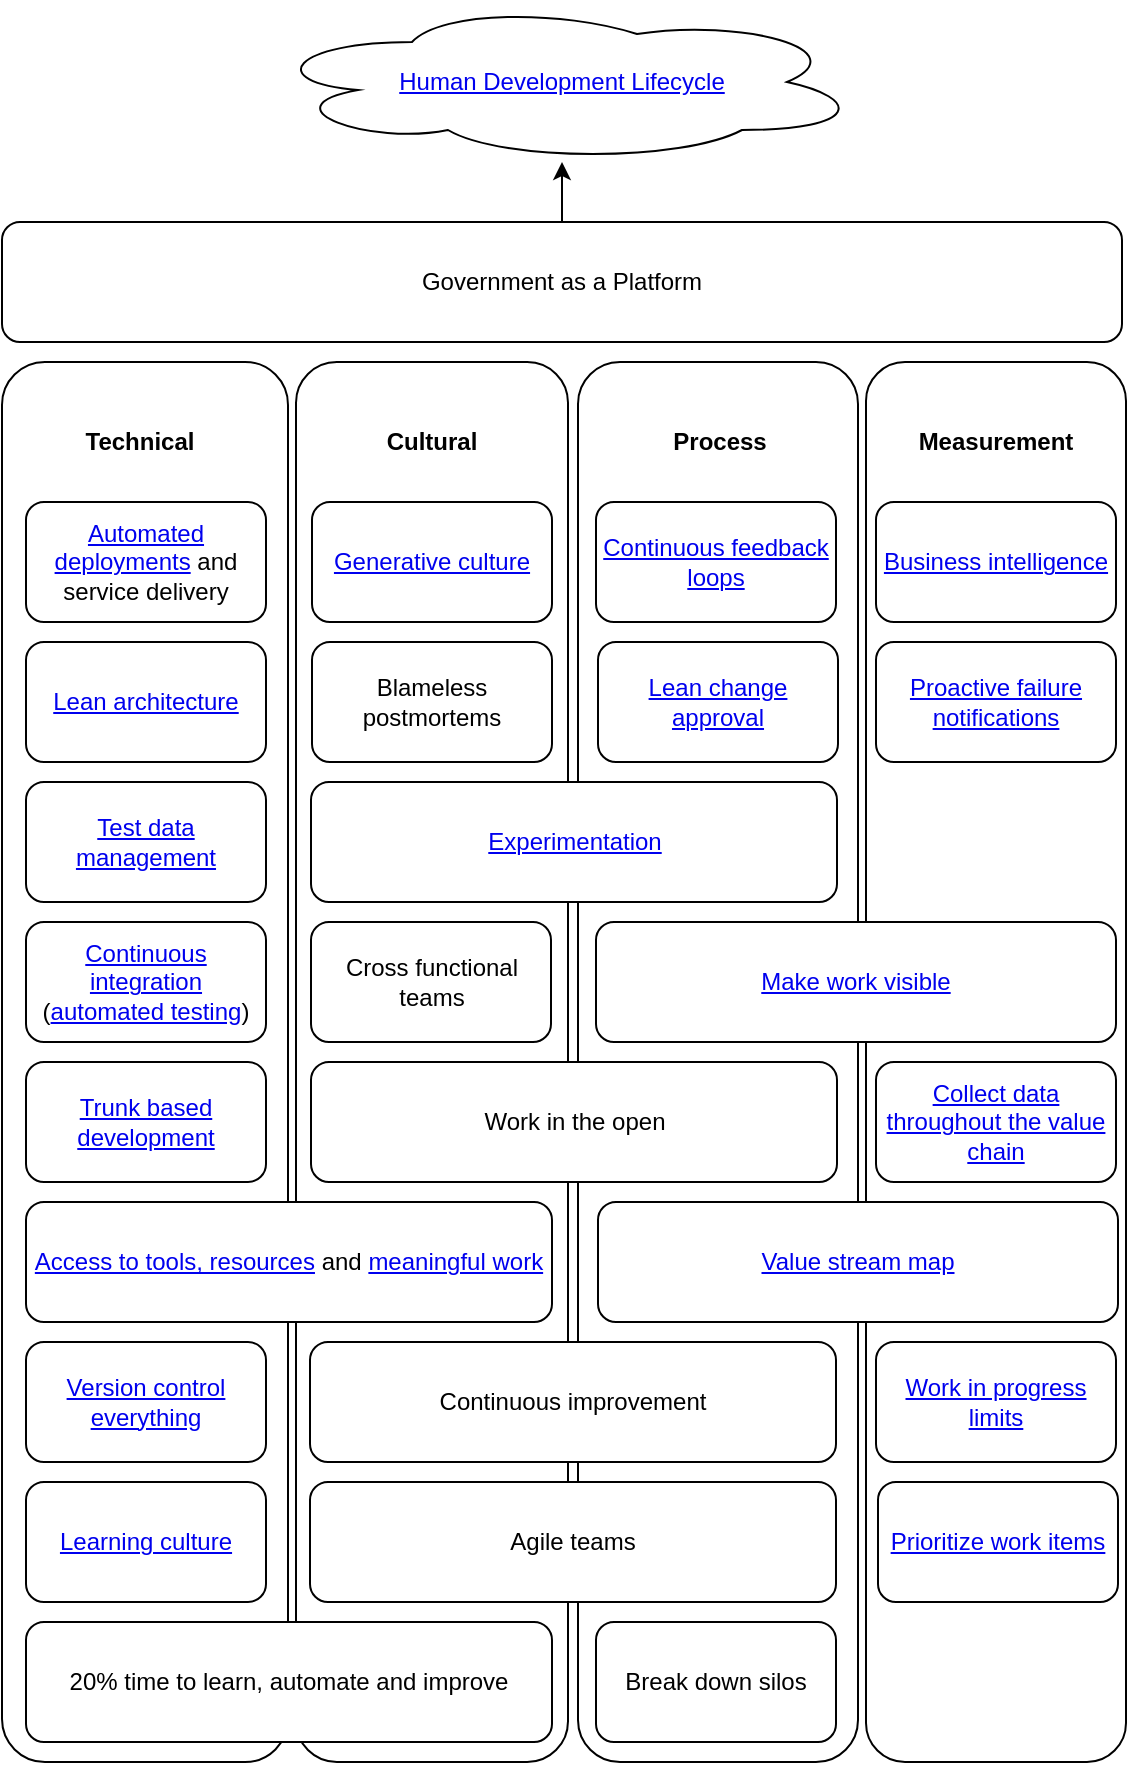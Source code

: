 <?xml version="1.0" encoding="UTF-8"?>
<mxfile version="12.2.4" pages="1">
  <diagram id="-bk_C6BWtBluzct1Dt5Y" name="Page-1">
    <mxGraphModel dx="1408" dy="772" grid="1" gridSize="10" guides="1" tooltips="1" connect="1" arrows="1" fold="1" page="1" pageScale="1" pageWidth="850" pageHeight="1100" math="0" shadow="0">
      <root>
        <mxCell id="0"/>
        <mxCell id="1" parent="0"/>
        <mxCell id="78hapkpqb7R9faJW3Deu-1" value="" style="rounded=1;whiteSpace=wrap;html=1;fontStyle=1" parent="1" vertex="1">
          <mxGeometry x="287" y="250" width="136" height="700" as="geometry"/>
        </mxCell>
        <mxCell id="78hapkpqb7R9faJW3Deu-2" value="" style="rounded=1;whiteSpace=wrap;html=1;fontStyle=1" parent="1" vertex="1">
          <mxGeometry x="140" y="250" width="143" height="700" as="geometry"/>
        </mxCell>
        <mxCell id="78hapkpqb7R9faJW3Deu-3" value="" style="rounded=1;whiteSpace=wrap;html=1;fontStyle=1" parent="1" vertex="1">
          <mxGeometry x="428" y="250" width="140" height="700" as="geometry"/>
        </mxCell>
        <mxCell id="78hapkpqb7R9faJW3Deu-4" value="" style="rounded=1;whiteSpace=wrap;html=1;fontStyle=1" parent="1" vertex="1">
          <mxGeometry x="572" y="250" width="130" height="700" as="geometry"/>
        </mxCell>
        <mxCell id="78hapkpqb7R9faJW3Deu-5" value="20% time to learn, automate and improve" style="rounded=1;whiteSpace=wrap;html=1;" parent="1" vertex="1">
          <mxGeometry x="152" y="880" width="263" height="60" as="geometry"/>
        </mxCell>
        <mxCell id="78hapkpqb7R9faJW3Deu-6" value="&lt;a href=&quot;https://cloud.google.com/solutions/devops/devops-tech-teams-empowered-to-choose-tools&quot;&gt;Access to tools, resources&lt;/a&gt; and &lt;a href=&quot;https://cloud.google.com/solutions/devops/devops-culture-job-satisfaction&quot;&gt;meaningful work&lt;/a&gt;" style="rounded=1;whiteSpace=wrap;html=1;" parent="1" vertex="1">
          <mxGeometry x="152" y="670" width="263" height="60" as="geometry"/>
        </mxCell>
        <mxCell id="78hapkpqb7R9faJW3Deu-7" value="Work in the open" style="rounded=1;whiteSpace=wrap;html=1;" parent="1" vertex="1">
          <mxGeometry x="294.5" y="600" width="263" height="60" as="geometry"/>
        </mxCell>
        <mxCell id="78hapkpqb7R9faJW3Deu-8" value="Agile teams" style="rounded=1;whiteSpace=wrap;html=1;" parent="1" vertex="1">
          <mxGeometry x="294" y="810" width="263" height="60" as="geometry"/>
        </mxCell>
        <mxCell id="78hapkpqb7R9faJW3Deu-9" value="&lt;a href=&quot;https://cloud.google.com/solutions/devops/devops-process-team-experimentation&quot;&gt;Experimentation&lt;/a&gt;" style="rounded=1;whiteSpace=wrap;html=1;" parent="1" vertex="1">
          <mxGeometry x="294.5" y="460" width="263" height="60" as="geometry"/>
        </mxCell>
        <mxCell id="78hapkpqb7R9faJW3Deu-10" value="&lt;a href=&quot;https://cloud.google.com/solutions/devops/devops-measurement-monitoring-systems&quot;&gt;Business intelligence&lt;/a&gt;" style="rounded=1;whiteSpace=wrap;html=1;" parent="1" vertex="1">
          <mxGeometry x="577" y="320" width="120" height="60" as="geometry"/>
        </mxCell>
        <mxCell id="78hapkpqb7R9faJW3Deu-11" value="&lt;a href=&quot;https://cloud.google.com/solutions/devops/devops-measurement-proactive-failure-notification&quot;&gt;Proactive failure notifications&lt;/a&gt;" style="rounded=1;whiteSpace=wrap;html=1;" parent="1" vertex="1">
          <mxGeometry x="577" y="390" width="120" height="60" as="geometry"/>
        </mxCell>
        <mxCell id="78hapkpqb7R9faJW3Deu-12" value="&lt;a href=&quot;https://cloud.google.com/solutions/devops/devops-measurement-wip-limits&quot;&gt;Work in progress limits&lt;/a&gt;" style="rounded=1;whiteSpace=wrap;html=1;" parent="1" vertex="1">
          <mxGeometry x="577" y="740" width="120" height="60" as="geometry"/>
        </mxCell>
        <mxCell id="78hapkpqb7R9faJW3Deu-13" value="Continuous improvement" style="rounded=1;whiteSpace=wrap;html=1;" parent="1" vertex="1">
          <mxGeometry x="294" y="740" width="263" height="60" as="geometry"/>
        </mxCell>
        <mxCell id="78hapkpqb7R9faJW3Deu-14" value="&lt;a href=&quot;https://cloud.google.com/solutions/devops/devops-tech-deployment-automation&quot;&gt;Automated deployments&lt;/a&gt; and service delivery" style="rounded=1;whiteSpace=wrap;html=1;" parent="1" vertex="1">
          <mxGeometry x="152" y="320" width="120" height="60" as="geometry"/>
        </mxCell>
        <mxCell id="78hapkpqb7R9faJW3Deu-15" value="&lt;a href=&quot;https://cloud.google.com/solutions/devops/devops-tech-continuous-integration&quot;&gt;Continuous integration&lt;/a&gt; (&lt;a href=&quot;https://cloud.google.com/solutions/devops/devops-tech-test-automation&quot;&gt;automated testing&lt;/a&gt;)" style="rounded=1;whiteSpace=wrap;html=1;" parent="1" vertex="1">
          <mxGeometry x="152" y="530" width="120" height="60" as="geometry"/>
        </mxCell>
        <mxCell id="78hapkpqb7R9faJW3Deu-16" value="&lt;a href=&quot;https://cloud.google.com/solutions/devops/devops-tech-test-data-management&quot;&gt;Test data management&lt;/a&gt;" style="rounded=1;whiteSpace=wrap;html=1;" parent="1" vertex="1">
          <mxGeometry x="152" y="460" width="120" height="60" as="geometry"/>
        </mxCell>
        <mxCell id="78hapkpqb7R9faJW3Deu-17" value="&lt;a href=&quot;https://cloud.google.com/solutions/devops/devops-tech-trunk-based-development&quot;&gt;Trunk based development&lt;/a&gt;" style="rounded=1;whiteSpace=wrap;html=1;" parent="1" vertex="1">
          <mxGeometry x="152" y="600" width="120" height="60" as="geometry"/>
        </mxCell>
        <mxCell id="78hapkpqb7R9faJW3Deu-18" value="&lt;a href=&quot;https://cloud.google.com/solutions/devops/devops-tech-version-control&quot;&gt;Version control everything&lt;/a&gt;" style="rounded=1;whiteSpace=wrap;html=1;" parent="1" vertex="1">
          <mxGeometry x="152" y="740" width="120" height="60" as="geometry"/>
        </mxCell>
        <mxCell id="78hapkpqb7R9faJW3Deu-19" value="Cross functional teams" style="rounded=1;whiteSpace=wrap;html=1;" parent="1" vertex="1">
          <mxGeometry x="294.5" y="530" width="120" height="60" as="geometry"/>
        </mxCell>
        <mxCell id="78hapkpqb7R9faJW3Deu-20" value="Break down silos" style="rounded=1;whiteSpace=wrap;html=1;" parent="1" vertex="1">
          <mxGeometry x="437" y="880" width="120" height="60" as="geometry"/>
        </mxCell>
        <mxCell id="78hapkpqb7R9faJW3Deu-21" value="&lt;a href=&quot;https://cloud.google.com/solutions/devops/devops-process-customer-feedback&quot;&gt;Continuous feedback loops&lt;/a&gt;" style="rounded=1;whiteSpace=wrap;html=1;" parent="1" vertex="1">
          <mxGeometry x="437" y="320" width="120" height="60" as="geometry"/>
        </mxCell>
        <mxCell id="78hapkpqb7R9faJW3Deu-22" value="&lt;a href=&quot;https://cloud.google.com/solutions/devops/devops-process-work-visibility-in-value-stream&quot;&gt;Value stream map&lt;/a&gt;" style="rounded=1;whiteSpace=wrap;html=1;" parent="1" vertex="1">
          <mxGeometry x="438" y="670" width="260" height="60" as="geometry"/>
        </mxCell>
        <mxCell id="78hapkpqb7R9faJW3Deu-23" value="&lt;a href=&quot;https://cloud.google.com/solutions/devops/devops-measurement-visual-management&quot;&gt;Make work visible&lt;/a&gt;" style="rounded=1;whiteSpace=wrap;html=1;" parent="1" vertex="1">
          <mxGeometry x="437" y="530" width="260" height="60" as="geometry"/>
        </mxCell>
        <mxCell id="78hapkpqb7R9faJW3Deu-24" value="&lt;a href=&quot;https://cloud.google.com/solutions/devops/devops-tech-architecture&quot;&gt;Lean architecture&lt;/a&gt;" style="rounded=1;whiteSpace=wrap;html=1;" parent="1" vertex="1">
          <mxGeometry x="152" y="390" width="120" height="60" as="geometry"/>
        </mxCell>
        <mxCell id="78hapkpqb7R9faJW3Deu-25" value="&lt;a href=&quot;https://cloud.google.com/solutions/devops/devops-culture-westrum-organizational-culture&quot;&gt;Generative culture&lt;/a&gt;" style="rounded=1;whiteSpace=wrap;html=1;" parent="1" vertex="1">
          <mxGeometry x="295" y="320" width="120" height="60" as="geometry"/>
        </mxCell>
        <mxCell id="78hapkpqb7R9faJW3Deu-26" value="&lt;a href=&quot;https://cloud.google.com/solutions/devops/devops-process-streamlining-change-approval&quot;&gt;Lean change approval&lt;/a&gt;" style="rounded=1;whiteSpace=wrap;html=1;" parent="1" vertex="1">
          <mxGeometry x="438" y="390" width="120" height="60" as="geometry"/>
        </mxCell>
        <mxCell id="78hapkpqb7R9faJW3Deu-27" value="Blameless postmortems" style="rounded=1;whiteSpace=wrap;html=1;" parent="1" vertex="1">
          <mxGeometry x="295" y="390" width="120" height="60" as="geometry"/>
        </mxCell>
        <mxCell id="78hapkpqb7R9faJW3Deu-28" value="&lt;a href=&quot;https://cloud.google.com/solutions/devops/devops-measurement-monitoring-systems&quot;&gt;Collect data throughout the value chain&lt;/a&gt;" style="rounded=1;whiteSpace=wrap;html=1;" parent="1" vertex="1">
          <mxGeometry x="577" y="600" width="120" height="60" as="geometry"/>
        </mxCell>
        <mxCell id="78hapkpqb7R9faJW3Deu-29" value="&lt;a href=&quot;https://cloud.google.com/solutions/devops/devops-process-working-in-small-batches&quot;&gt;Prioritize work items&lt;/a&gt;" style="rounded=1;whiteSpace=wrap;html=1;" parent="1" vertex="1">
          <mxGeometry x="578" y="810" width="120" height="60" as="geometry"/>
        </mxCell>
        <mxCell id="78hapkpqb7R9faJW3Deu-30" value="&lt;b&gt;Technical&lt;/b&gt;" style="text;html=1;strokeColor=none;fillColor=none;align=center;verticalAlign=middle;whiteSpace=wrap;rounded=0;" parent="1" vertex="1">
          <mxGeometry x="164" y="280" width="90" height="20" as="geometry"/>
        </mxCell>
        <mxCell id="78hapkpqb7R9faJW3Deu-31" value="&lt;b&gt;Cultural&lt;/b&gt;" style="text;html=1;strokeColor=none;fillColor=none;align=center;verticalAlign=middle;whiteSpace=wrap;rounded=0;" parent="1" vertex="1">
          <mxGeometry x="335" y="280" width="40" height="20" as="geometry"/>
        </mxCell>
        <mxCell id="78hapkpqb7R9faJW3Deu-32" value="&lt;div&gt;&lt;b&gt;Process&lt;/b&gt;&lt;/div&gt;" style="text;html=1;strokeColor=none;fillColor=none;align=center;verticalAlign=middle;whiteSpace=wrap;rounded=0;" parent="1" vertex="1">
          <mxGeometry x="479" y="280" width="40" height="20" as="geometry"/>
        </mxCell>
        <mxCell id="78hapkpqb7R9faJW3Deu-33" value="&lt;b&gt;Measurement&lt;/b&gt;" style="text;html=1;strokeColor=none;fillColor=none;align=center;verticalAlign=middle;whiteSpace=wrap;rounded=0;" parent="1" vertex="1">
          <mxGeometry x="617" y="280" width="40" height="20" as="geometry"/>
        </mxCell>
        <mxCell id="J1eTKJzRUmr2SgCcCviv-1" value="&lt;a href=&quot;https://cloud.google.com/solutions/devops/devops-culture-learning-culture&quot;&gt;Learning culture&lt;/a&gt;" style="rounded=1;whiteSpace=wrap;html=1;" parent="1" vertex="1">
          <mxGeometry x="152" y="810" width="120" height="60" as="geometry"/>
        </mxCell>
        <mxCell id="LaExLXw8jD6kd_SvOe6S-5" value="" style="edgeStyle=orthogonalEdgeStyle;rounded=0;orthogonalLoop=1;jettySize=auto;html=1;" parent="1" source="LaExLXw8jD6kd_SvOe6S-3" target="LaExLXw8jD6kd_SvOe6S-4" edge="1">
          <mxGeometry relative="1" as="geometry"/>
        </mxCell>
        <mxCell id="LaExLXw8jD6kd_SvOe6S-3" value="Government as a Platform" style="rounded=1;whiteSpace=wrap;html=1;" parent="1" vertex="1">
          <mxGeometry x="140" y="180" width="560" height="60" as="geometry"/>
        </mxCell>
        <UserObject label="&lt;a href=&quot;https://sara-sabr.github.io/ITStrategy/human-development-life-cycle.html&quot;&gt;Human Development Lifecycle&lt;/a&gt;" id="LaExLXw8jD6kd_SvOe6S-4">
          <mxCell style="ellipse;shape=cloud;whiteSpace=wrap;html=1;" parent="1" vertex="1">
            <mxGeometry x="270" y="70" width="300" height="80" as="geometry"/>
          </mxCell>
        </UserObject>
      </root>
    </mxGraphModel>
  </diagram>
</mxfile>
